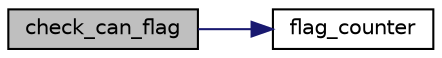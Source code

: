 digraph "check_can_flag"
{
 // LATEX_PDF_SIZE
  edge [fontname="Helvetica",fontsize="10",labelfontname="Helvetica",labelfontsize="10"];
  node [fontname="Helvetica",fontsize="10",shape=record];
  rankdir="LR";
  Node1 [label="check_can_flag",height=0.2,width=0.4,color="black", fillcolor="grey75", style="filled", fontcolor="black",tooltip="Checks if more flags can be placed."];
  Node1 -> Node2 [color="midnightblue",fontsize="10",style="solid"];
  Node2 [label="flag_counter",height=0.2,width=0.4,color="black", fillcolor="white", style="filled",URL="$game_8c.html#aabe44157a6dff1c2864483ff64aba52d",tooltip="Counts the number of flagged cells."];
}
